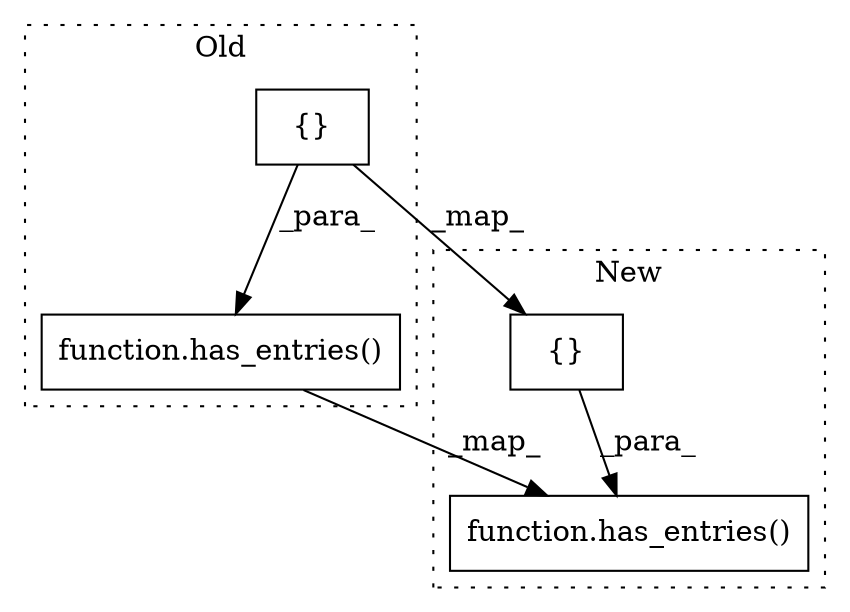 digraph G {
subgraph cluster0 {
1 [label="function.has_entries()" a="75" s="2485,2542" l="21,6" shape="box"];
4 [label="{}" a="95" s="2506,2541" l="1,1" shape="box"];
label = "Old";
style="dotted";
}
subgraph cluster1 {
2 [label="function.has_entries()" a="75" s="2637,2686" l="12,1" shape="box"];
3 [label="{}" a="95" s="2649,2685" l="1,1" shape="box"];
label = "New";
style="dotted";
}
1 -> 2 [label="_map_"];
3 -> 2 [label="_para_"];
4 -> 3 [label="_map_"];
4 -> 1 [label="_para_"];
}